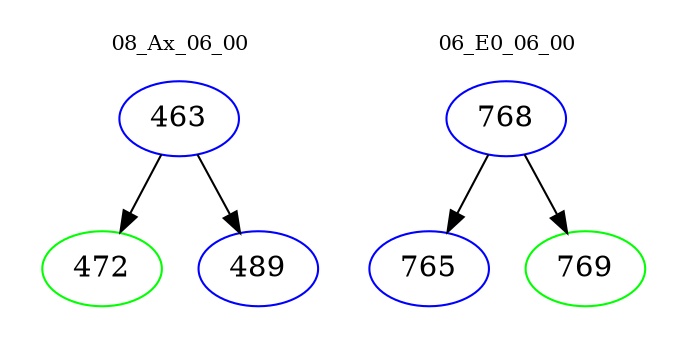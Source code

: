 digraph{
subgraph cluster_0 {
color = white
label = "08_Ax_06_00";
fontsize=10;
T0_463 [label="463", color="blue"]
T0_463 -> T0_472 [color="black"]
T0_472 [label="472", color="green"]
T0_463 -> T0_489 [color="black"]
T0_489 [label="489", color="blue"]
}
subgraph cluster_1 {
color = white
label = "06_E0_06_00";
fontsize=10;
T1_768 [label="768", color="blue"]
T1_768 -> T1_765 [color="black"]
T1_765 [label="765", color="blue"]
T1_768 -> T1_769 [color="black"]
T1_769 [label="769", color="green"]
}
}
